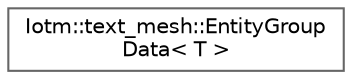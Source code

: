 digraph "Graphical Class Hierarchy"
{
 // INTERACTIVE_SVG=YES
 // LATEX_PDF_SIZE
  bgcolor="transparent";
  edge [fontname=Helvetica,fontsize=10,labelfontname=Helvetica,labelfontsize=10];
  node [fontname=Helvetica,fontsize=10,shape=box,height=0.2,width=0.4];
  rankdir="LR";
  Node0 [id="Node000000",label="Iotm::text_mesh::EntityGroup\lData\< T \>",height=0.2,width=0.4,color="grey40", fillcolor="white", style="filled",URL="$structIotm_1_1text__mesh_1_1EntityGroupData.html",tooltip=" "];
}
